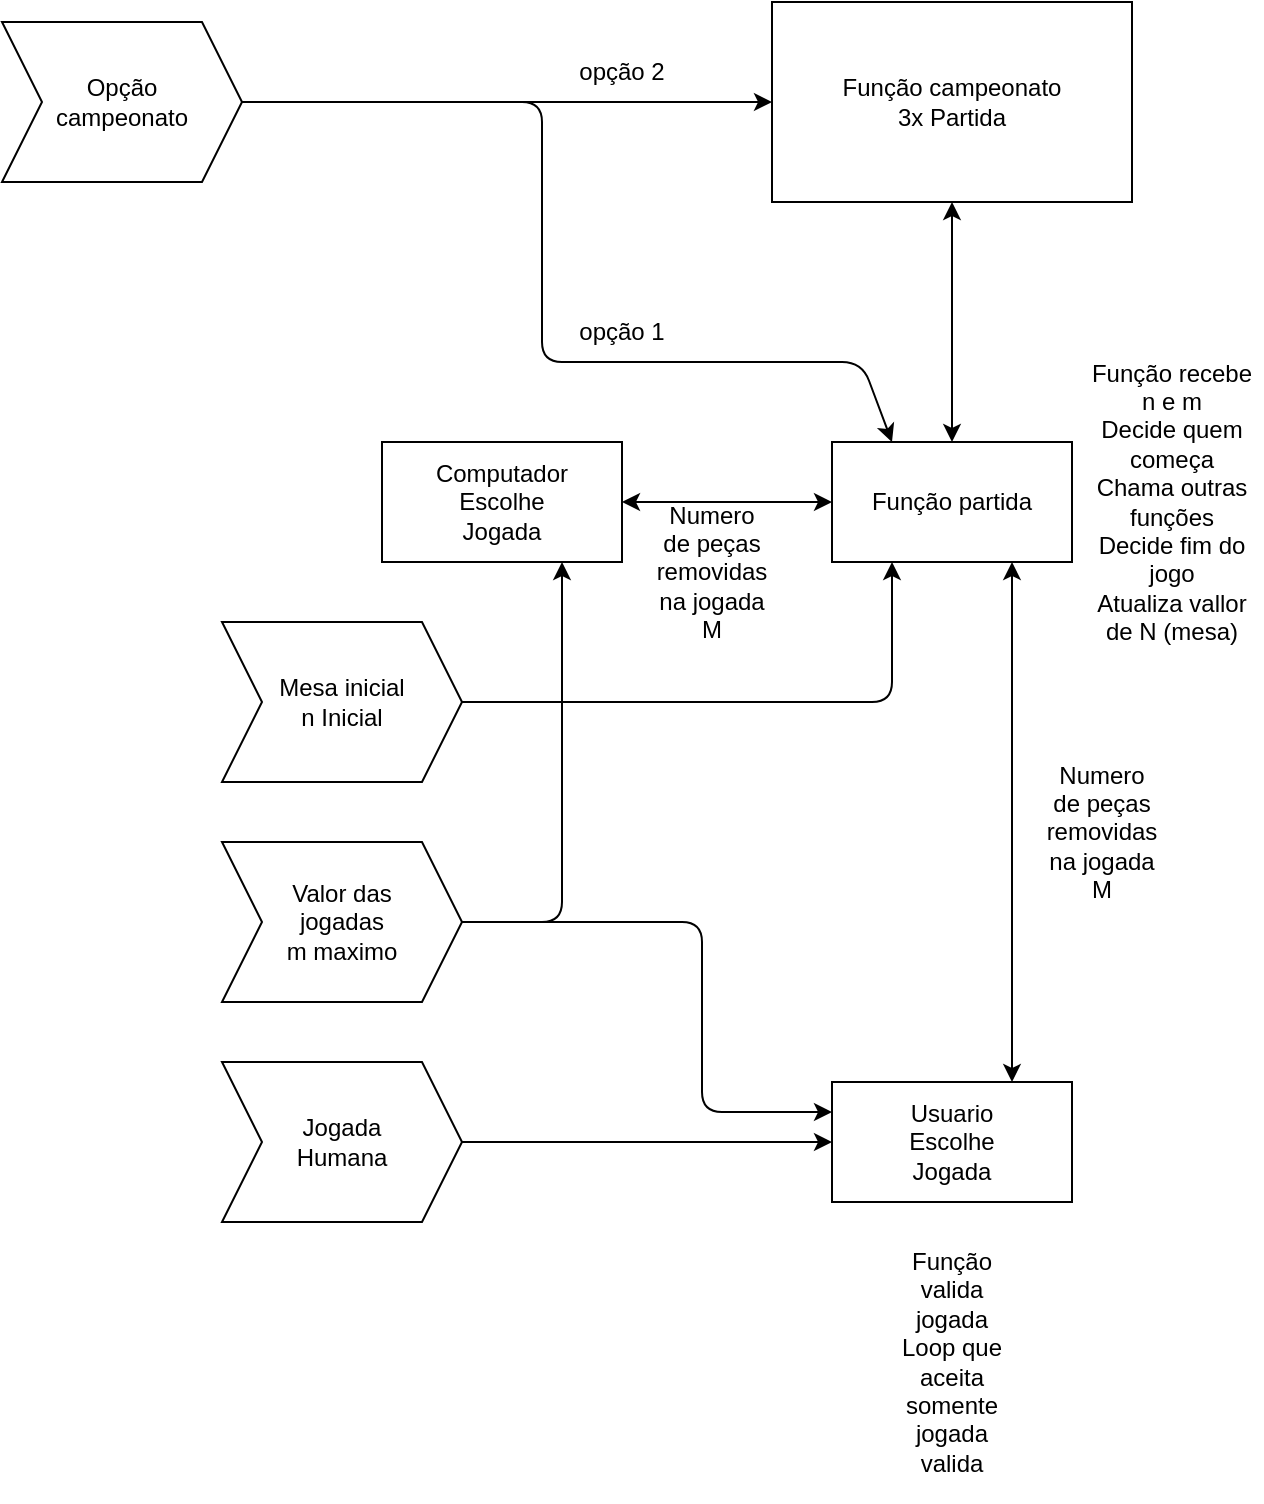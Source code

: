 <mxfile>
    <diagram id="z0tVhpBXZJqheJ1Cxj-u" name="Page-1">
        <mxGraphModel dx="650" dy="612" grid="1" gridSize="10" guides="1" tooltips="1" connect="1" arrows="1" fold="1" page="1" pageScale="1" pageWidth="850" pageHeight="1100" math="0" shadow="0">
            <root>
                <mxCell id="0"/>
                <mxCell id="1" parent="0"/>
                <mxCell id="2" value="Computador&lt;br&gt;Escolhe&lt;br&gt;Jogada" style="rounded=0;whiteSpace=wrap;html=1;" parent="1" vertex="1">
                    <mxGeometry x="200" y="400" width="120" height="60" as="geometry"/>
                </mxCell>
                <mxCell id="3" value="Mesa inicial&lt;br&gt;n Inicial" style="shape=step;perimeter=stepPerimeter;whiteSpace=wrap;html=1;fixedSize=1;" parent="1" vertex="1">
                    <mxGeometry x="120" y="490" width="120" height="80" as="geometry"/>
                </mxCell>
                <mxCell id="5" value="Valor das &lt;br&gt;jogadas&lt;br&gt;m maximo" style="shape=step;perimeter=stepPerimeter;whiteSpace=wrap;html=1;fixedSize=1;" parent="1" vertex="1">
                    <mxGeometry x="120" y="600" width="120" height="80" as="geometry"/>
                </mxCell>
                <mxCell id="6" value="Opção &lt;br&gt;campeonato" style="shape=step;perimeter=stepPerimeter;whiteSpace=wrap;html=1;fixedSize=1;" parent="1" vertex="1">
                    <mxGeometry x="10" y="190" width="120" height="80" as="geometry"/>
                </mxCell>
                <mxCell id="7" value="" style="endArrow=classic;html=1;exitX=1;exitY=0.5;exitDx=0;exitDy=0;entryX=0.25;entryY=1;entryDx=0;entryDy=0;" parent="1" source="3" target="11" edge="1">
                    <mxGeometry width="50" height="50" relative="1" as="geometry">
                        <mxPoint x="310" y="470" as="sourcePoint"/>
                        <mxPoint x="360" y="420" as="targetPoint"/>
                        <Array as="points">
                            <mxPoint x="455" y="530"/>
                        </Array>
                    </mxGeometry>
                </mxCell>
                <mxCell id="8" value="" style="endArrow=classic;html=1;exitX=1;exitY=0.5;exitDx=0;exitDy=0;entryX=0;entryY=0.5;entryDx=0;entryDy=0;" parent="1" source="6" target="10" edge="1">
                    <mxGeometry width="50" height="50" relative="1" as="geometry">
                        <mxPoint x="310" y="470" as="sourcePoint"/>
                        <mxPoint x="180" y="210" as="targetPoint"/>
                    </mxGeometry>
                </mxCell>
                <mxCell id="9" value="" style="endArrow=classic;html=1;exitX=1;exitY=0.5;exitDx=0;exitDy=0;entryX=0.75;entryY=1;entryDx=0;entryDy=0;" parent="1" source="5" target="2" edge="1">
                    <mxGeometry width="50" height="50" relative="1" as="geometry">
                        <mxPoint x="310" y="470" as="sourcePoint"/>
                        <mxPoint x="360" y="420" as="targetPoint"/>
                        <Array as="points">
                            <mxPoint x="290" y="640"/>
                        </Array>
                    </mxGeometry>
                </mxCell>
                <mxCell id="10" value="Função campeonato&lt;br&gt;3x Partida" style="rounded=0;whiteSpace=wrap;html=1;" parent="1" vertex="1">
                    <mxGeometry x="395" y="180" width="180" height="100" as="geometry"/>
                </mxCell>
                <mxCell id="11" value="Função partida" style="rounded=0;whiteSpace=wrap;html=1;" parent="1" vertex="1">
                    <mxGeometry x="425" y="400" width="120" height="60" as="geometry"/>
                </mxCell>
                <mxCell id="12" value="" style="endArrow=classic;html=1;exitX=1;exitY=0.5;exitDx=0;exitDy=0;entryX=0;entryY=0.5;entryDx=0;entryDy=0;startArrow=classic;startFill=1;" parent="1" source="2" target="11" edge="1">
                    <mxGeometry width="50" height="50" relative="1" as="geometry">
                        <mxPoint x="310" y="450" as="sourcePoint"/>
                        <mxPoint x="360" y="400" as="targetPoint"/>
                    </mxGeometry>
                </mxCell>
                <mxCell id="13" value="Numero de peças removidas na jogada&lt;br&gt;M" style="text;html=1;strokeColor=none;fillColor=none;align=center;verticalAlign=middle;whiteSpace=wrap;rounded=0;" parent="1" vertex="1">
                    <mxGeometry x="335" y="450" width="60" height="30" as="geometry"/>
                </mxCell>
                <mxCell id="18" value="Usuario&lt;br&gt;Escolhe&lt;br&gt;Jogada" style="rounded=0;whiteSpace=wrap;html=1;" parent="1" vertex="1">
                    <mxGeometry x="425" y="720" width="120" height="60" as="geometry"/>
                </mxCell>
                <mxCell id="19" value="Jogada&lt;br&gt;Humana" style="shape=step;perimeter=stepPerimeter;whiteSpace=wrap;html=1;fixedSize=1;" parent="1" vertex="1">
                    <mxGeometry x="120" y="710" width="120" height="80" as="geometry"/>
                </mxCell>
                <mxCell id="20" value="" style="endArrow=classic;html=1;exitX=1;exitY=0.5;exitDx=0;exitDy=0;entryX=0;entryY=0.5;entryDx=0;entryDy=0;" parent="1" source="19" target="18" edge="1">
                    <mxGeometry width="50" height="50" relative="1" as="geometry">
                        <mxPoint x="310" y="620" as="sourcePoint"/>
                        <mxPoint x="360" y="570" as="targetPoint"/>
                    </mxGeometry>
                </mxCell>
                <mxCell id="21" value="" style="endArrow=classic;html=1;exitX=0.75;exitY=0;exitDx=0;exitDy=0;entryX=0.75;entryY=1;entryDx=0;entryDy=0;startArrow=classic;startFill=1;" parent="1" source="18" target="11" edge="1">
                    <mxGeometry width="50" height="50" relative="1" as="geometry">
                        <mxPoint x="310" y="520" as="sourcePoint"/>
                        <mxPoint x="360" y="470" as="targetPoint"/>
                    </mxGeometry>
                </mxCell>
                <mxCell id="24" value="" style="endArrow=classic;html=1;exitX=1;exitY=0.5;exitDx=0;exitDy=0;entryX=0.25;entryY=0;entryDx=0;entryDy=0;" parent="1" source="6" target="11" edge="1">
                    <mxGeometry width="50" height="50" relative="1" as="geometry">
                        <mxPoint x="280" y="520" as="sourcePoint"/>
                        <mxPoint x="330" y="470" as="targetPoint"/>
                        <Array as="points">
                            <mxPoint x="280" y="230"/>
                            <mxPoint x="280" y="360"/>
                            <mxPoint x="440" y="360"/>
                        </Array>
                    </mxGeometry>
                </mxCell>
                <mxCell id="25" value="opção 2" style="text;html=1;strokeColor=none;fillColor=none;align=center;verticalAlign=middle;whiteSpace=wrap;rounded=0;" parent="1" vertex="1">
                    <mxGeometry x="290" y="200" width="60" height="30" as="geometry"/>
                </mxCell>
                <mxCell id="26" value="opção 1" style="text;html=1;strokeColor=none;fillColor=none;align=center;verticalAlign=middle;whiteSpace=wrap;rounded=0;" parent="1" vertex="1">
                    <mxGeometry x="290" y="330" width="60" height="30" as="geometry"/>
                </mxCell>
                <mxCell id="28" value="" style="endArrow=classic;html=1;exitX=0.5;exitY=0;exitDx=0;exitDy=0;entryX=0.5;entryY=1;entryDx=0;entryDy=0;startArrow=classic;startFill=1;" parent="1" source="11" target="10" edge="1">
                    <mxGeometry width="50" height="50" relative="1" as="geometry">
                        <mxPoint x="520" y="340" as="sourcePoint"/>
                        <mxPoint x="570" y="290" as="targetPoint"/>
                    </mxGeometry>
                </mxCell>
                <mxCell id="37" value="" style="endArrow=classic;html=1;exitX=1;exitY=0.5;exitDx=0;exitDy=0;entryX=0;entryY=0.25;entryDx=0;entryDy=0;" parent="1" source="5" target="18" edge="1">
                    <mxGeometry width="50" height="50" relative="1" as="geometry">
                        <mxPoint x="350" y="670" as="sourcePoint"/>
                        <mxPoint x="400" y="620" as="targetPoint"/>
                        <Array as="points">
                            <mxPoint x="360" y="640"/>
                            <mxPoint x="360" y="735"/>
                        </Array>
                    </mxGeometry>
                </mxCell>
                <mxCell id="38" value="Numero de peças removidas na jogada&lt;br&gt;M" style="text;html=1;strokeColor=none;fillColor=none;align=center;verticalAlign=middle;whiteSpace=wrap;rounded=0;" vertex="1" parent="1">
                    <mxGeometry x="530" y="580" width="60" height="30" as="geometry"/>
                </mxCell>
                <mxCell id="39" value="Função recebe n e m&lt;br&gt;Decide quem começa&lt;br&gt;Chama outras funções&lt;br&gt;Decide fim do jogo&lt;br&gt;Atualiza vallor de N (mesa)" style="text;html=1;strokeColor=none;fillColor=none;align=center;verticalAlign=middle;whiteSpace=wrap;rounded=0;" vertex="1" parent="1">
                    <mxGeometry x="550" y="340" width="90" height="180" as="geometry"/>
                </mxCell>
                <mxCell id="41" value="Função valida jogada&lt;br&gt;Loop que aceita somente jogada valida" style="text;html=1;strokeColor=none;fillColor=none;align=center;verticalAlign=middle;whiteSpace=wrap;rounded=0;" vertex="1" parent="1">
                    <mxGeometry x="455" y="790" width="60" height="140" as="geometry"/>
                </mxCell>
            </root>
        </mxGraphModel>
    </diagram>
</mxfile>